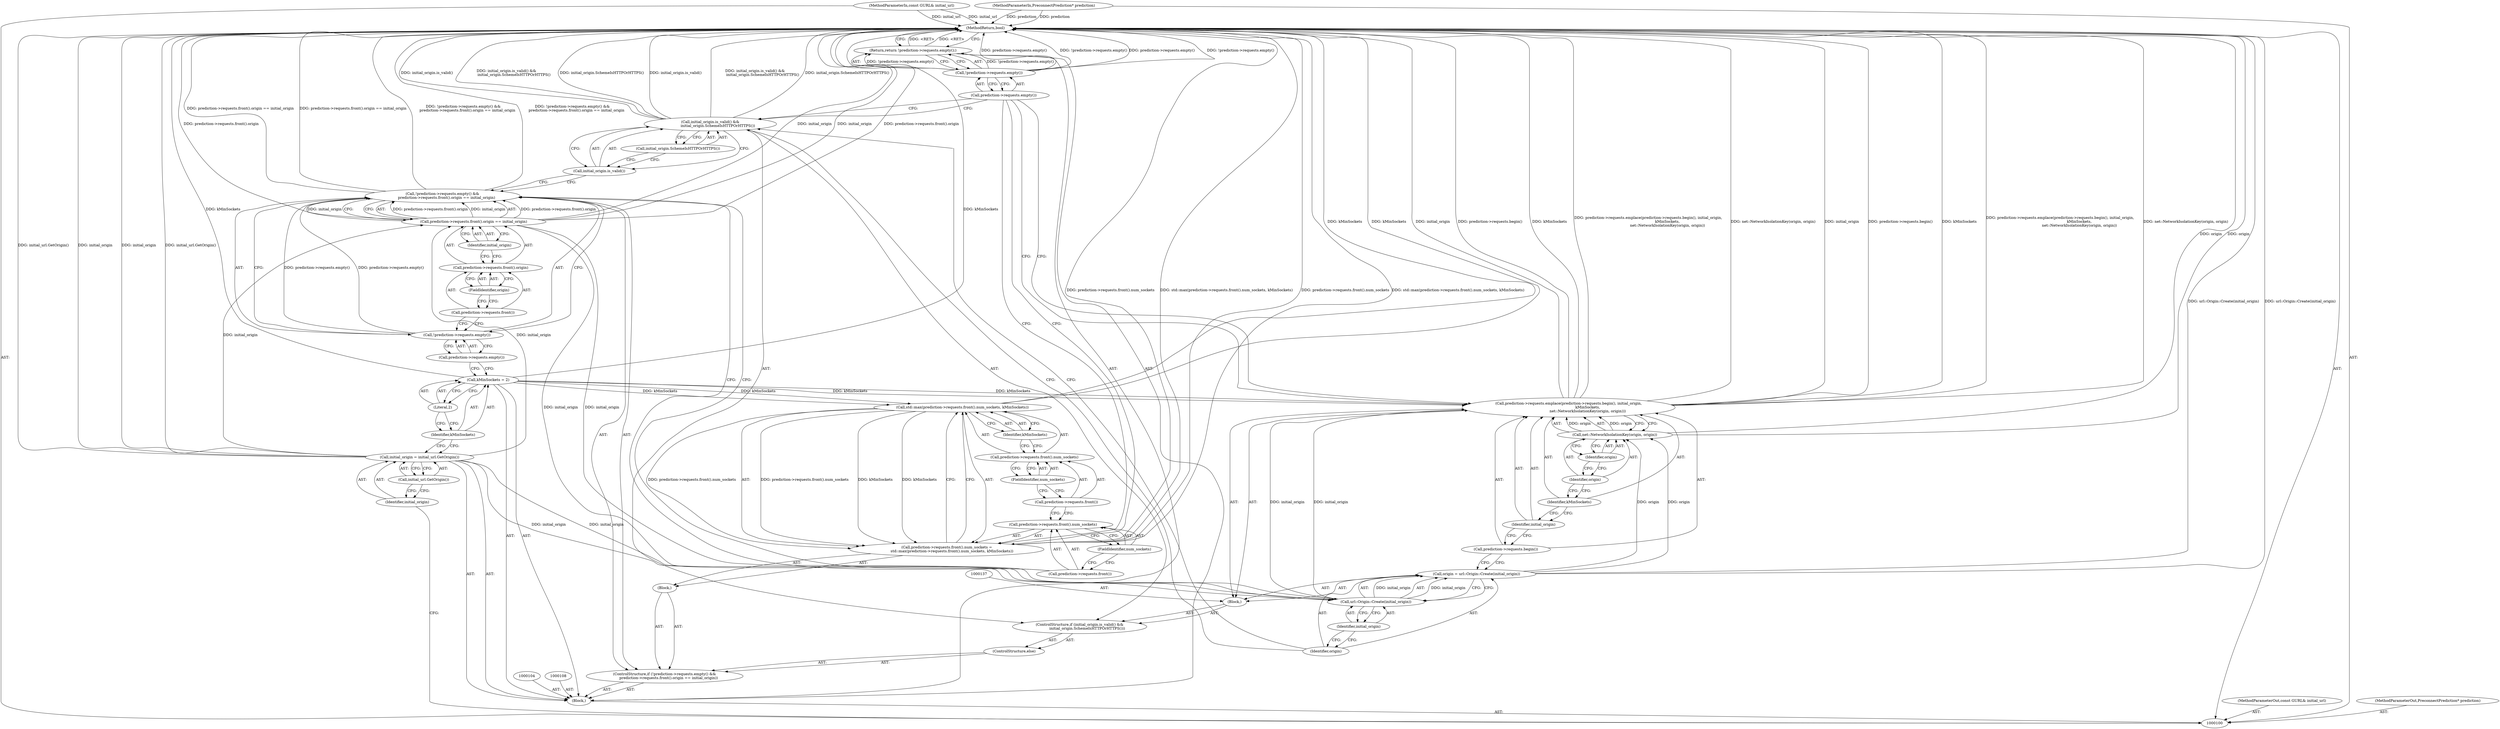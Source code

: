 digraph "1_Chrome_fec26ff33bf372476a70326f3669a35f34a9d474_1" {
"1000152" [label="(MethodReturn,bool)"];
"1000101" [label="(MethodParameterIn,const GURL& initial_url)"];
"1000225" [label="(MethodParameterOut,const GURL& initial_url)"];
"1000133" [label="(Call,initial_origin.is_valid() &&\n             initial_origin.SchemeIsHTTPOrHTTPS())"];
"1000134" [label="(Call,initial_origin.is_valid())"];
"1000131" [label="(ControlStructure,else)"];
"1000132" [label="(ControlStructure,if (initial_origin.is_valid() &&\n             initial_origin.SchemeIsHTTPOrHTTPS()))"];
"1000135" [label="(Call,initial_origin.SchemeIsHTTPOrHTTPS())"];
"1000138" [label="(Call,origin = url::Origin::Create(initial_origin))"];
"1000139" [label="(Identifier,origin)"];
"1000140" [label="(Call,url::Origin::Create(initial_origin))"];
"1000136" [label="(Block,)"];
"1000141" [label="(Identifier,initial_origin)"];
"1000143" [label="(Call,prediction->requests.begin())"];
"1000142" [label="(Call,prediction->requests.emplace(prediction->requests.begin(), initial_origin,\n                                 kMinSockets,\n                                 net::NetworkIsolationKey(origin, origin)))"];
"1000144" [label="(Identifier,initial_origin)"];
"1000145" [label="(Identifier,kMinSockets)"];
"1000146" [label="(Call,net::NetworkIsolationKey(origin, origin))"];
"1000147" [label="(Identifier,origin)"];
"1000148" [label="(Identifier,origin)"];
"1000150" [label="(Call,!prediction->requests.empty())"];
"1000151" [label="(Call,prediction->requests.empty())"];
"1000149" [label="(Return,return !prediction->requests.empty();)"];
"1000102" [label="(MethodParameterIn,PreconnectPrediction* prediction)"];
"1000226" [label="(MethodParameterOut,PreconnectPrediction* prediction)"];
"1000103" [label="(Block,)"];
"1000107" [label="(Call,initial_url.GetOrigin())"];
"1000105" [label="(Call,initial_origin = initial_url.GetOrigin())"];
"1000106" [label="(Identifier,initial_origin)"];
"1000109" [label="(Call,kMinSockets = 2)"];
"1000110" [label="(Identifier,kMinSockets)"];
"1000111" [label="(Literal,2)"];
"1000112" [label="(ControlStructure,if (!prediction->requests.empty() &&\n       prediction->requests.front().origin == initial_origin))"];
"1000113" [label="(Call,!prediction->requests.empty() &&\n       prediction->requests.front().origin == initial_origin)"];
"1000114" [label="(Call,!prediction->requests.empty())"];
"1000115" [label="(Call,prediction->requests.empty())"];
"1000119" [label="(FieldIdentifier,origin)"];
"1000120" [label="(Identifier,initial_origin)"];
"1000121" [label="(Block,)"];
"1000116" [label="(Call,prediction->requests.front().origin == initial_origin)"];
"1000117" [label="(Call,prediction->requests.front().origin)"];
"1000118" [label="(Call,prediction->requests.front())"];
"1000125" [label="(FieldIdentifier,num_sockets)"];
"1000122" [label="(Call,prediction->requests.front().num_sockets =\n         std::max(prediction->requests.front().num_sockets, kMinSockets))"];
"1000123" [label="(Call,prediction->requests.front().num_sockets)"];
"1000124" [label="(Call,prediction->requests.front())"];
"1000127" [label="(Call,prediction->requests.front().num_sockets)"];
"1000128" [label="(Call,prediction->requests.front())"];
"1000129" [label="(FieldIdentifier,num_sockets)"];
"1000130" [label="(Identifier,kMinSockets)"];
"1000126" [label="(Call,std::max(prediction->requests.front().num_sockets, kMinSockets))"];
"1000152" -> "1000100"  [label="AST: "];
"1000152" -> "1000149"  [label="CFG: "];
"1000116" -> "1000152"  [label="DDG: prediction->requests.front().origin"];
"1000116" -> "1000152"  [label="DDG: initial_origin"];
"1000142" -> "1000152"  [label="DDG: prediction->requests.emplace(prediction->requests.begin(), initial_origin,\n                                 kMinSockets,\n                                 net::NetworkIsolationKey(origin, origin))"];
"1000142" -> "1000152"  [label="DDG: net::NetworkIsolationKey(origin, origin)"];
"1000142" -> "1000152"  [label="DDG: initial_origin"];
"1000142" -> "1000152"  [label="DDG: prediction->requests.begin()"];
"1000142" -> "1000152"  [label="DDG: kMinSockets"];
"1000122" -> "1000152"  [label="DDG: prediction->requests.front().num_sockets"];
"1000122" -> "1000152"  [label="DDG: std::max(prediction->requests.front().num_sockets, kMinSockets)"];
"1000138" -> "1000152"  [label="DDG: url::Origin::Create(initial_origin)"];
"1000146" -> "1000152"  [label="DDG: origin"];
"1000150" -> "1000152"  [label="DDG: !prediction->requests.empty()"];
"1000150" -> "1000152"  [label="DDG: prediction->requests.empty()"];
"1000126" -> "1000152"  [label="DDG: kMinSockets"];
"1000105" -> "1000152"  [label="DDG: initial_url.GetOrigin()"];
"1000105" -> "1000152"  [label="DDG: initial_origin"];
"1000133" -> "1000152"  [label="DDG: initial_origin.is_valid()"];
"1000133" -> "1000152"  [label="DDG: initial_origin.is_valid() &&\n             initial_origin.SchemeIsHTTPOrHTTPS()"];
"1000133" -> "1000152"  [label="DDG: initial_origin.SchemeIsHTTPOrHTTPS()"];
"1000102" -> "1000152"  [label="DDG: prediction"];
"1000113" -> "1000152"  [label="DDG: !prediction->requests.empty() &&\n       prediction->requests.front().origin == initial_origin"];
"1000113" -> "1000152"  [label="DDG: prediction->requests.front().origin == initial_origin"];
"1000101" -> "1000152"  [label="DDG: initial_url"];
"1000109" -> "1000152"  [label="DDG: kMinSockets"];
"1000149" -> "1000152"  [label="DDG: <RET>"];
"1000101" -> "1000100"  [label="AST: "];
"1000101" -> "1000152"  [label="DDG: initial_url"];
"1000225" -> "1000100"  [label="AST: "];
"1000133" -> "1000132"  [label="AST: "];
"1000133" -> "1000134"  [label="CFG: "];
"1000133" -> "1000135"  [label="CFG: "];
"1000134" -> "1000133"  [label="AST: "];
"1000135" -> "1000133"  [label="AST: "];
"1000139" -> "1000133"  [label="CFG: "];
"1000151" -> "1000133"  [label="CFG: "];
"1000133" -> "1000152"  [label="DDG: initial_origin.is_valid()"];
"1000133" -> "1000152"  [label="DDG: initial_origin.is_valid() &&\n             initial_origin.SchemeIsHTTPOrHTTPS()"];
"1000133" -> "1000152"  [label="DDG: initial_origin.SchemeIsHTTPOrHTTPS()"];
"1000134" -> "1000133"  [label="AST: "];
"1000134" -> "1000113"  [label="CFG: "];
"1000135" -> "1000134"  [label="CFG: "];
"1000133" -> "1000134"  [label="CFG: "];
"1000131" -> "1000112"  [label="AST: "];
"1000132" -> "1000131"  [label="AST: "];
"1000132" -> "1000131"  [label="AST: "];
"1000133" -> "1000132"  [label="AST: "];
"1000136" -> "1000132"  [label="AST: "];
"1000135" -> "1000133"  [label="AST: "];
"1000135" -> "1000134"  [label="CFG: "];
"1000133" -> "1000135"  [label="CFG: "];
"1000138" -> "1000136"  [label="AST: "];
"1000138" -> "1000140"  [label="CFG: "];
"1000139" -> "1000138"  [label="AST: "];
"1000140" -> "1000138"  [label="AST: "];
"1000143" -> "1000138"  [label="CFG: "];
"1000138" -> "1000152"  [label="DDG: url::Origin::Create(initial_origin)"];
"1000140" -> "1000138"  [label="DDG: initial_origin"];
"1000138" -> "1000146"  [label="DDG: origin"];
"1000139" -> "1000138"  [label="AST: "];
"1000139" -> "1000133"  [label="CFG: "];
"1000141" -> "1000139"  [label="CFG: "];
"1000140" -> "1000138"  [label="AST: "];
"1000140" -> "1000141"  [label="CFG: "];
"1000141" -> "1000140"  [label="AST: "];
"1000138" -> "1000140"  [label="CFG: "];
"1000140" -> "1000138"  [label="DDG: initial_origin"];
"1000116" -> "1000140"  [label="DDG: initial_origin"];
"1000105" -> "1000140"  [label="DDG: initial_origin"];
"1000140" -> "1000142"  [label="DDG: initial_origin"];
"1000136" -> "1000132"  [label="AST: "];
"1000137" -> "1000136"  [label="AST: "];
"1000138" -> "1000136"  [label="AST: "];
"1000142" -> "1000136"  [label="AST: "];
"1000141" -> "1000140"  [label="AST: "];
"1000141" -> "1000139"  [label="CFG: "];
"1000140" -> "1000141"  [label="CFG: "];
"1000143" -> "1000142"  [label="AST: "];
"1000143" -> "1000138"  [label="CFG: "];
"1000144" -> "1000143"  [label="CFG: "];
"1000142" -> "1000136"  [label="AST: "];
"1000142" -> "1000146"  [label="CFG: "];
"1000143" -> "1000142"  [label="AST: "];
"1000144" -> "1000142"  [label="AST: "];
"1000145" -> "1000142"  [label="AST: "];
"1000146" -> "1000142"  [label="AST: "];
"1000151" -> "1000142"  [label="CFG: "];
"1000142" -> "1000152"  [label="DDG: prediction->requests.emplace(prediction->requests.begin(), initial_origin,\n                                 kMinSockets,\n                                 net::NetworkIsolationKey(origin, origin))"];
"1000142" -> "1000152"  [label="DDG: net::NetworkIsolationKey(origin, origin)"];
"1000142" -> "1000152"  [label="DDG: initial_origin"];
"1000142" -> "1000152"  [label="DDG: prediction->requests.begin()"];
"1000142" -> "1000152"  [label="DDG: kMinSockets"];
"1000140" -> "1000142"  [label="DDG: initial_origin"];
"1000109" -> "1000142"  [label="DDG: kMinSockets"];
"1000146" -> "1000142"  [label="DDG: origin"];
"1000144" -> "1000142"  [label="AST: "];
"1000144" -> "1000143"  [label="CFG: "];
"1000145" -> "1000144"  [label="CFG: "];
"1000145" -> "1000142"  [label="AST: "];
"1000145" -> "1000144"  [label="CFG: "];
"1000147" -> "1000145"  [label="CFG: "];
"1000146" -> "1000142"  [label="AST: "];
"1000146" -> "1000148"  [label="CFG: "];
"1000147" -> "1000146"  [label="AST: "];
"1000148" -> "1000146"  [label="AST: "];
"1000142" -> "1000146"  [label="CFG: "];
"1000146" -> "1000152"  [label="DDG: origin"];
"1000146" -> "1000142"  [label="DDG: origin"];
"1000138" -> "1000146"  [label="DDG: origin"];
"1000147" -> "1000146"  [label="AST: "];
"1000147" -> "1000145"  [label="CFG: "];
"1000148" -> "1000147"  [label="CFG: "];
"1000148" -> "1000146"  [label="AST: "];
"1000148" -> "1000147"  [label="CFG: "];
"1000146" -> "1000148"  [label="CFG: "];
"1000150" -> "1000149"  [label="AST: "];
"1000150" -> "1000151"  [label="CFG: "];
"1000151" -> "1000150"  [label="AST: "];
"1000149" -> "1000150"  [label="CFG: "];
"1000150" -> "1000152"  [label="DDG: !prediction->requests.empty()"];
"1000150" -> "1000152"  [label="DDG: prediction->requests.empty()"];
"1000150" -> "1000149"  [label="DDG: !prediction->requests.empty()"];
"1000151" -> "1000150"  [label="AST: "];
"1000151" -> "1000122"  [label="CFG: "];
"1000151" -> "1000142"  [label="CFG: "];
"1000151" -> "1000133"  [label="CFG: "];
"1000150" -> "1000151"  [label="CFG: "];
"1000149" -> "1000103"  [label="AST: "];
"1000149" -> "1000150"  [label="CFG: "];
"1000150" -> "1000149"  [label="AST: "];
"1000152" -> "1000149"  [label="CFG: "];
"1000149" -> "1000152"  [label="DDG: <RET>"];
"1000150" -> "1000149"  [label="DDG: !prediction->requests.empty()"];
"1000102" -> "1000100"  [label="AST: "];
"1000102" -> "1000152"  [label="DDG: prediction"];
"1000226" -> "1000100"  [label="AST: "];
"1000103" -> "1000100"  [label="AST: "];
"1000104" -> "1000103"  [label="AST: "];
"1000105" -> "1000103"  [label="AST: "];
"1000108" -> "1000103"  [label="AST: "];
"1000109" -> "1000103"  [label="AST: "];
"1000112" -> "1000103"  [label="AST: "];
"1000149" -> "1000103"  [label="AST: "];
"1000107" -> "1000105"  [label="AST: "];
"1000107" -> "1000106"  [label="CFG: "];
"1000105" -> "1000107"  [label="CFG: "];
"1000105" -> "1000103"  [label="AST: "];
"1000105" -> "1000107"  [label="CFG: "];
"1000106" -> "1000105"  [label="AST: "];
"1000107" -> "1000105"  [label="AST: "];
"1000110" -> "1000105"  [label="CFG: "];
"1000105" -> "1000152"  [label="DDG: initial_url.GetOrigin()"];
"1000105" -> "1000152"  [label="DDG: initial_origin"];
"1000105" -> "1000116"  [label="DDG: initial_origin"];
"1000105" -> "1000140"  [label="DDG: initial_origin"];
"1000106" -> "1000105"  [label="AST: "];
"1000106" -> "1000100"  [label="CFG: "];
"1000107" -> "1000106"  [label="CFG: "];
"1000109" -> "1000103"  [label="AST: "];
"1000109" -> "1000111"  [label="CFG: "];
"1000110" -> "1000109"  [label="AST: "];
"1000111" -> "1000109"  [label="AST: "];
"1000115" -> "1000109"  [label="CFG: "];
"1000109" -> "1000152"  [label="DDG: kMinSockets"];
"1000109" -> "1000126"  [label="DDG: kMinSockets"];
"1000109" -> "1000142"  [label="DDG: kMinSockets"];
"1000110" -> "1000109"  [label="AST: "];
"1000110" -> "1000105"  [label="CFG: "];
"1000111" -> "1000110"  [label="CFG: "];
"1000111" -> "1000109"  [label="AST: "];
"1000111" -> "1000110"  [label="CFG: "];
"1000109" -> "1000111"  [label="CFG: "];
"1000112" -> "1000103"  [label="AST: "];
"1000113" -> "1000112"  [label="AST: "];
"1000121" -> "1000112"  [label="AST: "];
"1000131" -> "1000112"  [label="AST: "];
"1000113" -> "1000112"  [label="AST: "];
"1000113" -> "1000114"  [label="CFG: "];
"1000113" -> "1000116"  [label="CFG: "];
"1000114" -> "1000113"  [label="AST: "];
"1000116" -> "1000113"  [label="AST: "];
"1000124" -> "1000113"  [label="CFG: "];
"1000134" -> "1000113"  [label="CFG: "];
"1000113" -> "1000152"  [label="DDG: !prediction->requests.empty() &&\n       prediction->requests.front().origin == initial_origin"];
"1000113" -> "1000152"  [label="DDG: prediction->requests.front().origin == initial_origin"];
"1000114" -> "1000113"  [label="DDG: prediction->requests.empty()"];
"1000116" -> "1000113"  [label="DDG: prediction->requests.front().origin"];
"1000116" -> "1000113"  [label="DDG: initial_origin"];
"1000114" -> "1000113"  [label="AST: "];
"1000114" -> "1000115"  [label="CFG: "];
"1000115" -> "1000114"  [label="AST: "];
"1000118" -> "1000114"  [label="CFG: "];
"1000113" -> "1000114"  [label="CFG: "];
"1000114" -> "1000113"  [label="DDG: prediction->requests.empty()"];
"1000115" -> "1000114"  [label="AST: "];
"1000115" -> "1000109"  [label="CFG: "];
"1000114" -> "1000115"  [label="CFG: "];
"1000119" -> "1000117"  [label="AST: "];
"1000119" -> "1000118"  [label="CFG: "];
"1000117" -> "1000119"  [label="CFG: "];
"1000120" -> "1000116"  [label="AST: "];
"1000120" -> "1000117"  [label="CFG: "];
"1000116" -> "1000120"  [label="CFG: "];
"1000121" -> "1000112"  [label="AST: "];
"1000122" -> "1000121"  [label="AST: "];
"1000116" -> "1000113"  [label="AST: "];
"1000116" -> "1000120"  [label="CFG: "];
"1000117" -> "1000116"  [label="AST: "];
"1000120" -> "1000116"  [label="AST: "];
"1000113" -> "1000116"  [label="CFG: "];
"1000116" -> "1000152"  [label="DDG: prediction->requests.front().origin"];
"1000116" -> "1000152"  [label="DDG: initial_origin"];
"1000116" -> "1000113"  [label="DDG: prediction->requests.front().origin"];
"1000116" -> "1000113"  [label="DDG: initial_origin"];
"1000105" -> "1000116"  [label="DDG: initial_origin"];
"1000116" -> "1000140"  [label="DDG: initial_origin"];
"1000117" -> "1000116"  [label="AST: "];
"1000117" -> "1000119"  [label="CFG: "];
"1000118" -> "1000117"  [label="AST: "];
"1000119" -> "1000117"  [label="AST: "];
"1000120" -> "1000117"  [label="CFG: "];
"1000118" -> "1000117"  [label="AST: "];
"1000118" -> "1000114"  [label="CFG: "];
"1000119" -> "1000118"  [label="CFG: "];
"1000125" -> "1000123"  [label="AST: "];
"1000125" -> "1000124"  [label="CFG: "];
"1000123" -> "1000125"  [label="CFG: "];
"1000122" -> "1000121"  [label="AST: "];
"1000122" -> "1000126"  [label="CFG: "];
"1000123" -> "1000122"  [label="AST: "];
"1000126" -> "1000122"  [label="AST: "];
"1000151" -> "1000122"  [label="CFG: "];
"1000122" -> "1000152"  [label="DDG: prediction->requests.front().num_sockets"];
"1000122" -> "1000152"  [label="DDG: std::max(prediction->requests.front().num_sockets, kMinSockets)"];
"1000126" -> "1000122"  [label="DDG: prediction->requests.front().num_sockets"];
"1000126" -> "1000122"  [label="DDG: kMinSockets"];
"1000123" -> "1000122"  [label="AST: "];
"1000123" -> "1000125"  [label="CFG: "];
"1000124" -> "1000123"  [label="AST: "];
"1000125" -> "1000123"  [label="AST: "];
"1000128" -> "1000123"  [label="CFG: "];
"1000124" -> "1000123"  [label="AST: "];
"1000124" -> "1000113"  [label="CFG: "];
"1000125" -> "1000124"  [label="CFG: "];
"1000127" -> "1000126"  [label="AST: "];
"1000127" -> "1000129"  [label="CFG: "];
"1000128" -> "1000127"  [label="AST: "];
"1000129" -> "1000127"  [label="AST: "];
"1000130" -> "1000127"  [label="CFG: "];
"1000128" -> "1000127"  [label="AST: "];
"1000128" -> "1000123"  [label="CFG: "];
"1000129" -> "1000128"  [label="CFG: "];
"1000129" -> "1000127"  [label="AST: "];
"1000129" -> "1000128"  [label="CFG: "];
"1000127" -> "1000129"  [label="CFG: "];
"1000130" -> "1000126"  [label="AST: "];
"1000130" -> "1000127"  [label="CFG: "];
"1000126" -> "1000130"  [label="CFG: "];
"1000126" -> "1000122"  [label="AST: "];
"1000126" -> "1000130"  [label="CFG: "];
"1000127" -> "1000126"  [label="AST: "];
"1000130" -> "1000126"  [label="AST: "];
"1000122" -> "1000126"  [label="CFG: "];
"1000126" -> "1000152"  [label="DDG: kMinSockets"];
"1000126" -> "1000122"  [label="DDG: prediction->requests.front().num_sockets"];
"1000126" -> "1000122"  [label="DDG: kMinSockets"];
"1000109" -> "1000126"  [label="DDG: kMinSockets"];
}
